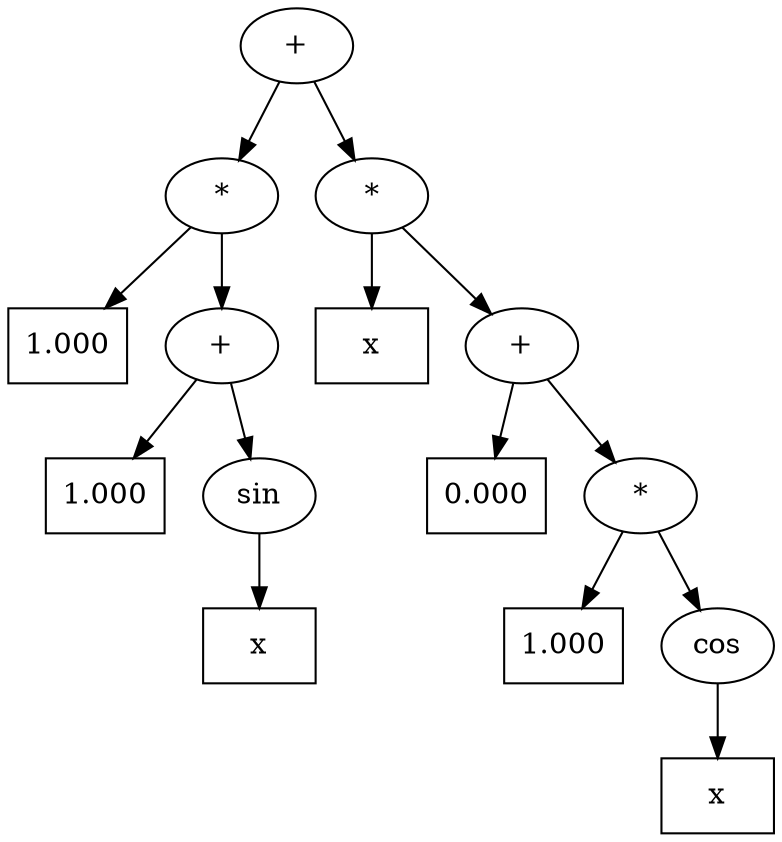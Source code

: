 digraph TREE {

	peak0x55f96f1bbac0 [label = "+"];
		peak0x55f96f1bbac0 -> peak0x55f96f1bba90
	peak0x55f96f1bba90 [label = "*"];
		peak0x55f96f1bba90 -> peak0x55f96f1bba60
	peak0x55f96f1bba60 [label = "1.000" shape = box];
		peak0x55f96f1bba90 -> peak0x55f96f1bb9a0
	peak0x55f96f1bb9a0 [label = "+"];
		peak0x55f96f1bb9a0 -> peak0x55f96f1bb9d0
	peak0x55f96f1bb9d0 [label = "1.000" shape = box];
		peak0x55f96f1bb9a0 -> peak0x55f96f1bba00
	peak0x55f96f1bba00 [label = "sin"];
		peak0x55f96f1bba00 -> peak0x55f96f1bba30
	peak0x55f96f1bba30 [label = "x" shape = box];
		peak0x55f96f1bbac0 -> peak0x55f96f1bb970
	peak0x55f96f1bb970 [label = "*"];
		peak0x55f96f1bb970 -> peak0x55f96f1bb940
	peak0x55f96f1bb940 [label = "x" shape = box];
		peak0x55f96f1bb970 -> peak0x55f96f1bb910
	peak0x55f96f1bb910 [label = "+"];
		peak0x55f96f1bb910 -> peak0x55f96f1bb8e0
	peak0x55f96f1bb8e0 [label = "0.000" shape = box];
		peak0x55f96f1bb910 -> peak0x55f96f1bb8b0
	peak0x55f96f1bb8b0 [label = "*"];
		peak0x55f96f1bb8b0 -> peak0x55f96f1bb880
	peak0x55f96f1bb880 [label = "1.000" shape = box];
		peak0x55f96f1bb8b0 -> peak0x55f96f1bb850
	peak0x55f96f1bb850 [label = "cos"];
		peak0x55f96f1bb850 -> peak0x55f96f1bb820
	peak0x55f96f1bb820 [label = "x" shape = box];
}
